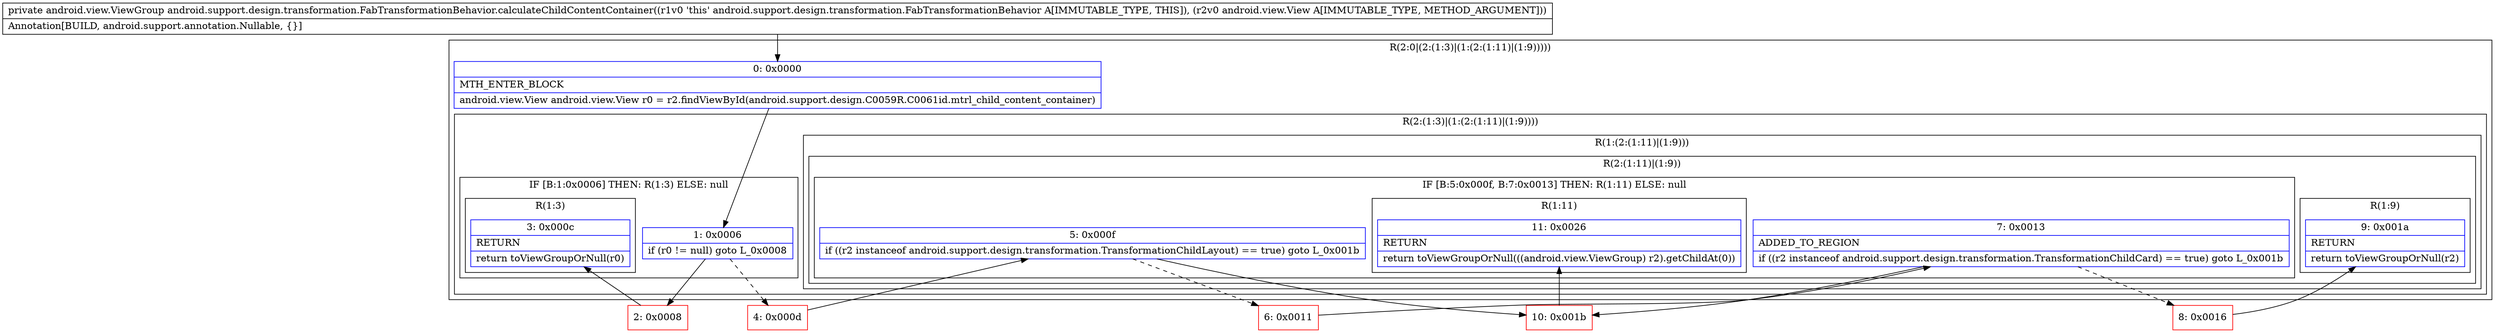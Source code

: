 digraph "CFG forandroid.support.design.transformation.FabTransformationBehavior.calculateChildContentContainer(Landroid\/view\/View;)Landroid\/view\/ViewGroup;" {
subgraph cluster_Region_1231603481 {
label = "R(2:0|(2:(1:3)|(1:(2:(1:11)|(1:9)))))";
node [shape=record,color=blue];
Node_0 [shape=record,label="{0\:\ 0x0000|MTH_ENTER_BLOCK\l|android.view.View android.view.View r0 = r2.findViewById(android.support.design.C0059R.C0061id.mtrl_child_content_container)\l}"];
subgraph cluster_Region_1286698227 {
label = "R(2:(1:3)|(1:(2:(1:11)|(1:9))))";
node [shape=record,color=blue];
subgraph cluster_IfRegion_329504998 {
label = "IF [B:1:0x0006] THEN: R(1:3) ELSE: null";
node [shape=record,color=blue];
Node_1 [shape=record,label="{1\:\ 0x0006|if (r0 != null) goto L_0x0008\l}"];
subgraph cluster_Region_310781809 {
label = "R(1:3)";
node [shape=record,color=blue];
Node_3 [shape=record,label="{3\:\ 0x000c|RETURN\l|return toViewGroupOrNull(r0)\l}"];
}
}
subgraph cluster_Region_361081741 {
label = "R(1:(2:(1:11)|(1:9)))";
node [shape=record,color=blue];
subgraph cluster_Region_62160467 {
label = "R(2:(1:11)|(1:9))";
node [shape=record,color=blue];
subgraph cluster_IfRegion_565123788 {
label = "IF [B:5:0x000f, B:7:0x0013] THEN: R(1:11) ELSE: null";
node [shape=record,color=blue];
Node_5 [shape=record,label="{5\:\ 0x000f|if ((r2 instanceof android.support.design.transformation.TransformationChildLayout) == true) goto L_0x001b\l}"];
Node_7 [shape=record,label="{7\:\ 0x0013|ADDED_TO_REGION\l|if ((r2 instanceof android.support.design.transformation.TransformationChildCard) == true) goto L_0x001b\l}"];
subgraph cluster_Region_1719596262 {
label = "R(1:11)";
node [shape=record,color=blue];
Node_11 [shape=record,label="{11\:\ 0x0026|RETURN\l|return toViewGroupOrNull(((android.view.ViewGroup) r2).getChildAt(0))\l}"];
}
}
subgraph cluster_Region_1587536487 {
label = "R(1:9)";
node [shape=record,color=blue];
Node_9 [shape=record,label="{9\:\ 0x001a|RETURN\l|return toViewGroupOrNull(r2)\l}"];
}
}
}
}
}
Node_2 [shape=record,color=red,label="{2\:\ 0x0008}"];
Node_4 [shape=record,color=red,label="{4\:\ 0x000d}"];
Node_6 [shape=record,color=red,label="{6\:\ 0x0011}"];
Node_8 [shape=record,color=red,label="{8\:\ 0x0016}"];
Node_10 [shape=record,color=red,label="{10\:\ 0x001b}"];
MethodNode[shape=record,label="{private android.view.ViewGroup android.support.design.transformation.FabTransformationBehavior.calculateChildContentContainer((r1v0 'this' android.support.design.transformation.FabTransformationBehavior A[IMMUTABLE_TYPE, THIS]), (r2v0 android.view.View A[IMMUTABLE_TYPE, METHOD_ARGUMENT]))  | Annotation[BUILD, android.support.annotation.Nullable, \{\}]\l}"];
MethodNode -> Node_0;
Node_0 -> Node_1;
Node_1 -> Node_2;
Node_1 -> Node_4[style=dashed];
Node_5 -> Node_6[style=dashed];
Node_5 -> Node_10;
Node_7 -> Node_8[style=dashed];
Node_7 -> Node_10;
Node_2 -> Node_3;
Node_4 -> Node_5;
Node_6 -> Node_7;
Node_8 -> Node_9;
Node_10 -> Node_11;
}


